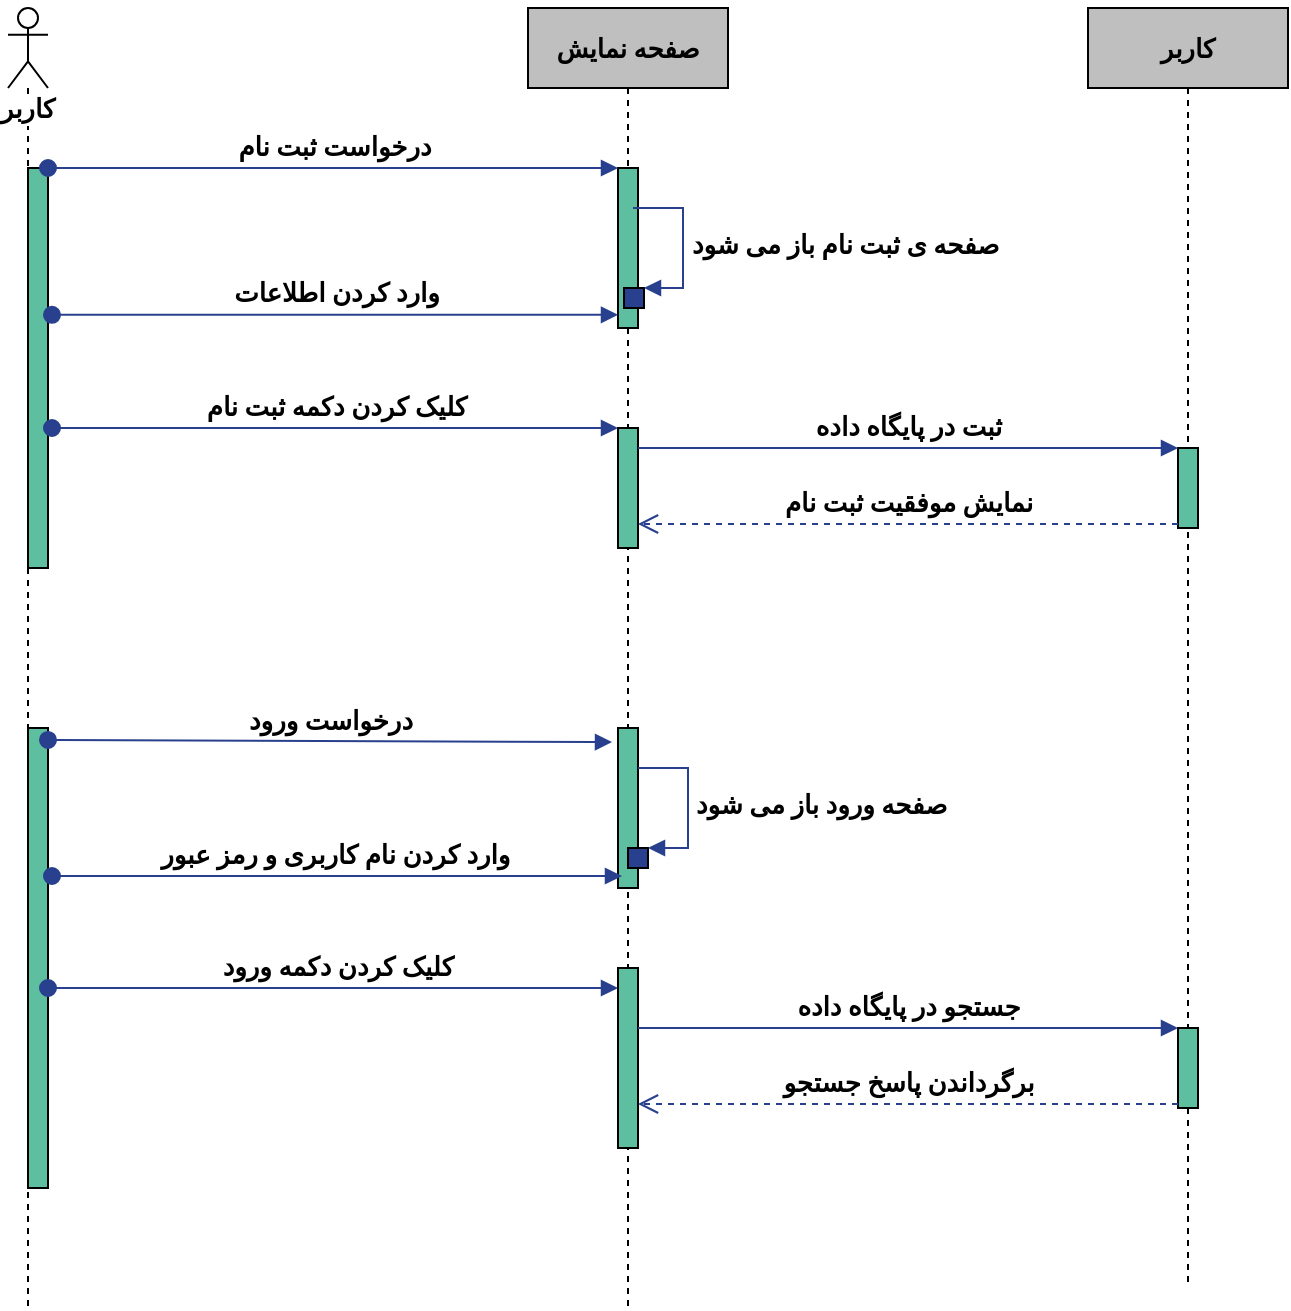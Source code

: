 <mxfile version="14.0.1" type="github">
  <diagram id="t2BPwWuNXZpCWhiWxuIB" name="Page-1">
    <mxGraphModel dx="1049" dy="402" grid="1" gridSize="10" guides="1" tooltips="1" connect="1" arrows="1" fold="1" page="1" pageScale="1" pageWidth="850" pageHeight="1100" math="0" shadow="0">
      <root>
        <mxCell id="0" />
        <mxCell id="1" parent="0" />
        <mxCell id="UACaE1ipDpJofEdPLr0a-1" value="کاربر" style="shape=umlLifeline;participant=umlActor;perimeter=lifelinePerimeter;whiteSpace=wrap;html=1;container=1;collapsible=0;recursiveResize=0;verticalAlign=top;spacingTop=36;labelBackgroundColor=#ffffff;outlineConnect=0;size=40;fontSize=13;fontFamily=B Zar;fontStyle=1" parent="1" vertex="1">
          <mxGeometry x="30" y="30" width="20" height="650" as="geometry" />
        </mxCell>
        <mxCell id="UACaE1ipDpJofEdPLr0a-2" value="" style="html=1;points=[];perimeter=orthogonalPerimeter;fillColor=#5EBEA0;" parent="UACaE1ipDpJofEdPLr0a-1" vertex="1">
          <mxGeometry x="10" y="360" width="10" height="230" as="geometry" />
        </mxCell>
        <mxCell id="UACaE1ipDpJofEdPLr0a-4" value="" style="html=1;points=[];perimeter=orthogonalPerimeter;fillColor=#5ebea0;" parent="UACaE1ipDpJofEdPLr0a-1" vertex="1">
          <mxGeometry x="10" y="80" width="10" height="200" as="geometry" />
        </mxCell>
        <mxCell id="UACaE1ipDpJofEdPLr0a-5" value="&lt;font style=&quot;font-size: 13px;&quot;&gt;&lt;br style=&quot;font-size: 13px;&quot;&gt;صفحه نمایش&lt;br style=&quot;font-size: 13px;&quot;&gt;&lt;/font&gt;&lt;br style=&quot;font-size: 13px;&quot;&gt;" style="shape=umlLifeline;perimeter=lifelinePerimeter;whiteSpace=wrap;html=1;container=1;collapsible=0;recursiveResize=0;outlineConnect=0;fillColor=#BFBFBF;fontFamily=B Zar;fontSize=13;fontStyle=1" parent="1" vertex="1">
          <mxGeometry x="290" y="30" width="100" height="650" as="geometry" />
        </mxCell>
        <mxCell id="UACaE1ipDpJofEdPLr0a-6" value="" style="html=1;points=[];perimeter=orthogonalPerimeter;fillColor=#5EBEA0;" parent="UACaE1ipDpJofEdPLr0a-5" vertex="1">
          <mxGeometry x="45" y="80" width="10" height="80" as="geometry" />
        </mxCell>
        <mxCell id="UACaE1ipDpJofEdPLr0a-7" value="" style="html=1;points=[];perimeter=orthogonalPerimeter;fillColor=#28408E;" parent="UACaE1ipDpJofEdPLr0a-5" vertex="1">
          <mxGeometry x="48" y="140" width="10" height="10" as="geometry" />
        </mxCell>
        <mxCell id="UACaE1ipDpJofEdPLr0a-8" value="" style="html=1;points=[];perimeter=orthogonalPerimeter;fillColor=#5EBEA0;" parent="UACaE1ipDpJofEdPLr0a-5" vertex="1">
          <mxGeometry x="45" y="210" width="10" height="60" as="geometry" />
        </mxCell>
        <mxCell id="UACaE1ipDpJofEdPLr0a-9" value="" style="html=1;points=[];perimeter=orthogonalPerimeter;fillColor=#5EBEA0;" parent="UACaE1ipDpJofEdPLr0a-5" vertex="1">
          <mxGeometry x="45" y="360" width="10" height="80" as="geometry" />
        </mxCell>
        <mxCell id="UACaE1ipDpJofEdPLr0a-10" value="" style="html=1;points=[];perimeter=orthogonalPerimeter;fillColor=#5EBEA0;" parent="UACaE1ipDpJofEdPLr0a-5" vertex="1">
          <mxGeometry x="45" y="480" width="10" height="90" as="geometry" />
        </mxCell>
        <mxCell id="UACaE1ipDpJofEdPLr0a-11" value="&lt;font face=&quot;B Zar&quot; style=&quot;font-size: 13px&quot;&gt;کاربر&lt;/font&gt;" style="shape=umlLifeline;perimeter=lifelinePerimeter;whiteSpace=wrap;html=1;container=1;collapsible=0;recursiveResize=0;outlineConnect=0;gradientDirection=south;fillColor=#BFBFBF;fontStyle=1" parent="1" vertex="1">
          <mxGeometry x="570" y="30" width="100" height="640" as="geometry" />
        </mxCell>
        <mxCell id="UACaE1ipDpJofEdPLr0a-12" value="" style="html=1;points=[];perimeter=orthogonalPerimeter;fillColor=#5EBEA0;" parent="UACaE1ipDpJofEdPLr0a-11" vertex="1">
          <mxGeometry x="45" y="220" width="10" height="40" as="geometry" />
        </mxCell>
        <mxCell id="UACaE1ipDpJofEdPLr0a-13" value="&lt;font style=&quot;font-size: 13px;&quot;&gt;درخواست ثبت نام&lt;/font&gt;" style="html=1;verticalAlign=bottom;startArrow=oval;endArrow=block;startSize=8;strokeColor=#28408e;fontFamily=B Zar;fontSize=13;fontStyle=1" parent="1" target="UACaE1ipDpJofEdPLr0a-6" edge="1">
          <mxGeometry relative="1" as="geometry">
            <mxPoint x="50" y="110" as="sourcePoint" />
          </mxGeometry>
        </mxCell>
        <mxCell id="UACaE1ipDpJofEdPLr0a-14" value="&lt;font style=&quot;font-size: 13px;&quot;&gt;صفحه ی ثبت نام باز می شود&lt;/font&gt;" style="edgeStyle=orthogonalEdgeStyle;html=1;align=left;spacingLeft=2;endArrow=block;rounded=0;entryX=1;entryY=0;strokeColor=#28408e;fontFamily=B Zar;fontSize=13;fontStyle=1" parent="1" target="UACaE1ipDpJofEdPLr0a-7" edge="1">
          <mxGeometry relative="1" as="geometry">
            <mxPoint x="342.5" y="130" as="sourcePoint" />
            <Array as="points">
              <mxPoint x="367.5" y="130" />
            </Array>
          </mxGeometry>
        </mxCell>
        <mxCell id="UACaE1ipDpJofEdPLr0a-15" value="&lt;font style=&quot;font-size: 13px;&quot;&gt;وارد کردن اطلاعات&lt;/font&gt;" style="html=1;verticalAlign=bottom;startArrow=oval;startFill=1;endArrow=block;startSize=8;exitX=1.2;exitY=0.367;exitDx=0;exitDy=0;exitPerimeter=0;strokeColor=#28408e;fontFamily=B Zar;fontSize=13;fontStyle=1" parent="1" source="UACaE1ipDpJofEdPLr0a-4" target="UACaE1ipDpJofEdPLr0a-6" edge="1">
          <mxGeometry width="60" relative="1" as="geometry">
            <mxPoint x="140" y="180" as="sourcePoint" />
            <mxPoint x="210" y="180.5" as="targetPoint" />
          </mxGeometry>
        </mxCell>
        <mxCell id="UACaE1ipDpJofEdPLr0a-16" value="&lt;div style=&quot;text-align: left ; font-size: 13px&quot;&gt;&lt;font style=&quot;font-size: 13px&quot;&gt;&amp;nbsp;کلیک کردن دکمه ثبت نام&amp;nbsp;&lt;/font&gt;&lt;/div&gt;" style="html=1;verticalAlign=bottom;startArrow=oval;endArrow=block;startSize=8;strokeColor=#28408e;fontFamily=B Zar;fontSize=13;fontStyle=1" parent="1" target="UACaE1ipDpJofEdPLr0a-8" edge="1">
          <mxGeometry relative="1" as="geometry">
            <mxPoint x="52" y="240" as="sourcePoint" />
            <Array as="points">
              <mxPoint x="200" y="240" />
            </Array>
          </mxGeometry>
        </mxCell>
        <mxCell id="UACaE1ipDpJofEdPLr0a-17" value="&lt;font style=&quot;font-size: 13px;&quot;&gt;ثبت در پایگاه داده&lt;/font&gt;" style="html=1;verticalAlign=bottom;endArrow=block;entryX=0;entryY=0;strokeColor=#28408e;fontFamily=B Zar;fontSize=13;fontStyle=1" parent="1" source="UACaE1ipDpJofEdPLr0a-8" target="UACaE1ipDpJofEdPLr0a-12" edge="1">
          <mxGeometry relative="1" as="geometry">
            <mxPoint x="545" y="280" as="sourcePoint" />
            <Array as="points">
              <mxPoint x="430" y="250" />
            </Array>
          </mxGeometry>
        </mxCell>
        <mxCell id="UACaE1ipDpJofEdPLr0a-18" value="&lt;font style=&quot;font-size: 13px;&quot;&gt;نمایش موفقیت ثبت نام&lt;/font&gt;" style="html=1;verticalAlign=bottom;endArrow=open;dashed=1;endSize=8;exitX=0;exitY=0.95;strokeColor=#28408e;fontFamily=B Zar;fontSize=13;fontStyle=1" parent="1" source="UACaE1ipDpJofEdPLr0a-12" target="UACaE1ipDpJofEdPLr0a-8" edge="1">
          <mxGeometry relative="1" as="geometry">
            <mxPoint x="545" y="356" as="targetPoint" />
          </mxGeometry>
        </mxCell>
        <mxCell id="UACaE1ipDpJofEdPLr0a-19" value="&lt;font style=&quot;font-size: 13px;&quot;&gt;درخواست ورود&lt;/font&gt;" style="html=1;verticalAlign=bottom;startArrow=oval;endArrow=block;startSize=8;exitX=1;exitY=0.026;exitDx=0;exitDy=0;exitPerimeter=0;entryX=-0.3;entryY=0.088;entryDx=0;entryDy=0;entryPerimeter=0;strokeColor=#28408e;fontFamily=B Zar;fontSize=13;fontStyle=1" parent="1" source="UACaE1ipDpJofEdPLr0a-2" target="UACaE1ipDpJofEdPLr0a-9" edge="1">
          <mxGeometry relative="1" as="geometry">
            <mxPoint x="275" y="390" as="sourcePoint" />
          </mxGeometry>
        </mxCell>
        <mxCell id="UACaE1ipDpJofEdPLr0a-20" value="" style="html=1;points=[];perimeter=orthogonalPerimeter;fillColor=#28408E;" parent="1" vertex="1">
          <mxGeometry x="340" y="450" width="10" height="10" as="geometry" />
        </mxCell>
        <mxCell id="UACaE1ipDpJofEdPLr0a-21" value="&lt;font style=&quot;font-size: 13px;&quot;&gt;صفحه ورود باز می شود&lt;/font&gt;" style="edgeStyle=orthogonalEdgeStyle;html=1;align=left;spacingLeft=2;endArrow=block;rounded=0;entryX=1;entryY=0;strokeColor=#28408e;fontFamily=B Zar;fontSize=13;fontStyle=1" parent="1" target="UACaE1ipDpJofEdPLr0a-20" edge="1">
          <mxGeometry relative="1" as="geometry">
            <mxPoint x="345" y="410" as="sourcePoint" />
            <Array as="points">
              <mxPoint x="370" y="410" />
            </Array>
          </mxGeometry>
        </mxCell>
        <mxCell id="UACaE1ipDpJofEdPLr0a-22" value="&lt;div style=&quot;text-align: center ; font-size: 13px&quot;&gt;&lt;font style=&quot;font-size: 13px&quot;&gt;وارد کردن نام کاربری و رمز عبور&amp;nbsp;&lt;/font&gt;&lt;/div&gt;" style="html=1;verticalAlign=bottom;startArrow=oval;startFill=1;endArrow=block;startSize=8;entryX=0.2;entryY=0.925;entryDx=0;entryDy=0;entryPerimeter=0;strokeColor=#28408e;fontFamily=B Zar;fontSize=13;fontStyle=1" parent="1" target="UACaE1ipDpJofEdPLr0a-9" edge="1">
          <mxGeometry width="60" relative="1" as="geometry">
            <mxPoint x="52" y="464" as="sourcePoint" />
            <mxPoint x="110" y="459.5" as="targetPoint" />
          </mxGeometry>
        </mxCell>
        <mxCell id="UACaE1ipDpJofEdPLr0a-23" value="&lt;font style=&quot;font-size: 13px&quot;&gt;&amp;nbsp; کلیک کردن دکمه ورود&amp;nbsp;&lt;/font&gt;" style="html=1;verticalAlign=bottom;startArrow=oval;endArrow=block;startSize=8;strokeColor=#28408e;fontFamily=B Zar;fontSize=13;fontStyle=1" parent="1" source="UACaE1ipDpJofEdPLr0a-2" target="UACaE1ipDpJofEdPLr0a-10" edge="1">
          <mxGeometry relative="1" as="geometry">
            <mxPoint x="275" y="510" as="sourcePoint" />
            <Array as="points">
              <mxPoint x="190" y="520" />
            </Array>
          </mxGeometry>
        </mxCell>
        <mxCell id="UACaE1ipDpJofEdPLr0a-24" value="" style="html=1;points=[];perimeter=orthogonalPerimeter;fillColor=#5EBEA0;" parent="1" vertex="1">
          <mxGeometry x="615" y="540" width="10" height="40" as="geometry" />
        </mxCell>
        <mxCell id="UACaE1ipDpJofEdPLr0a-25" value="&lt;font style=&quot;font-size: 13px;&quot;&gt;جستجو در پایگاه داده&lt;/font&gt;" style="html=1;verticalAlign=bottom;endArrow=block;entryX=0;entryY=0;strokeColor=#28408e;fontFamily=B Zar;fontSize=13;fontStyle=1" parent="1" source="UACaE1ipDpJofEdPLr0a-10" target="UACaE1ipDpJofEdPLr0a-24" edge="1">
          <mxGeometry relative="1" as="geometry">
            <mxPoint x="545" y="540" as="sourcePoint" />
          </mxGeometry>
        </mxCell>
        <mxCell id="UACaE1ipDpJofEdPLr0a-26" value="&lt;font style=&quot;font-size: 13px;&quot;&gt;برگرداندن پاسخ جستجو&lt;/font&gt;" style="html=1;verticalAlign=bottom;endArrow=open;dashed=1;endSize=8;exitX=0;exitY=0.95;strokeColor=#28408e;fontFamily=B Zar;fontSize=13;fontStyle=1" parent="1" source="UACaE1ipDpJofEdPLr0a-24" target="UACaE1ipDpJofEdPLr0a-10" edge="1">
          <mxGeometry relative="1" as="geometry">
            <mxPoint x="545" y="616" as="targetPoint" />
          </mxGeometry>
        </mxCell>
      </root>
    </mxGraphModel>
  </diagram>
</mxfile>
